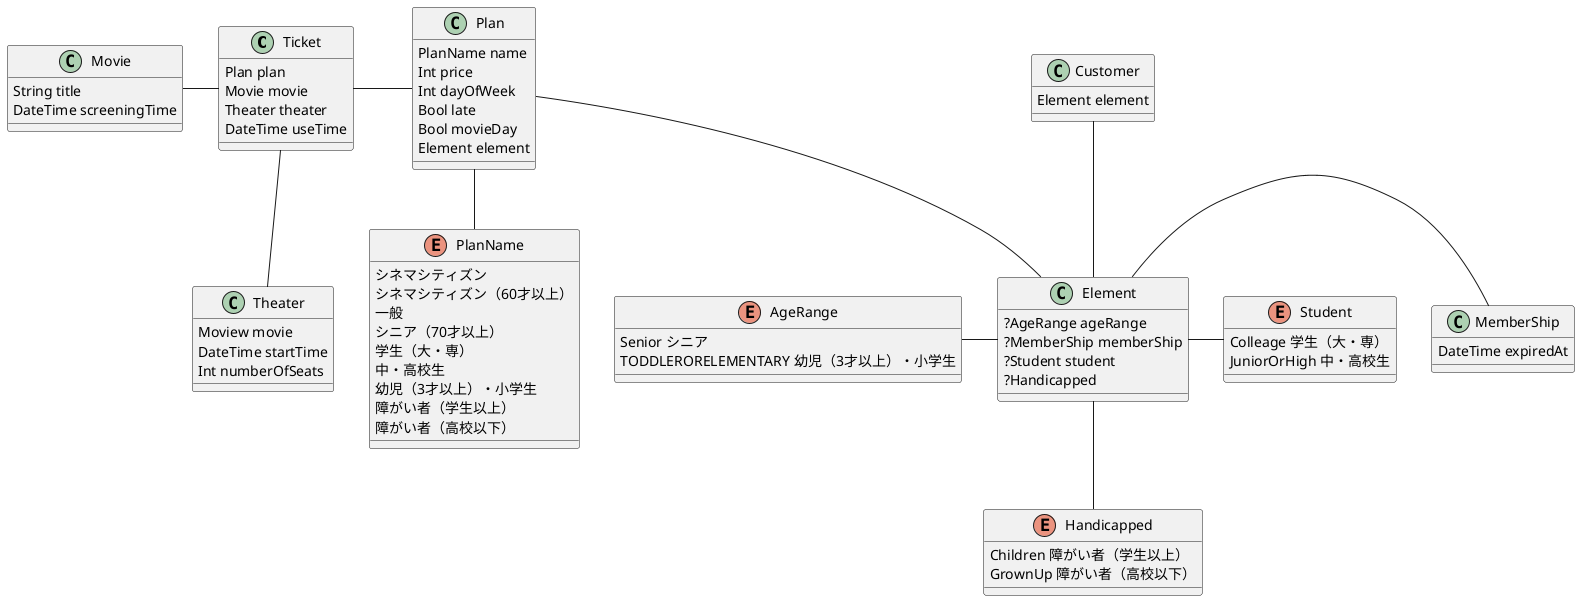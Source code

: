 @startuml
class Ticket {
    Plan plan
    Movie movie
    Theater theater
    DateTime useTime
}

class Movie {
    String title
    DateTime screeningTime
}

class Theater {
    Moview movie
    DateTime startTime
    Int numberOfSeats
}

class Element {
    ?AgeRange ageRange
    ?MemberShip memberShip
    ?Student student
    ?Handicapped
}

class MemberShip {
    DateTime expiredAt
}

enum Student {
    Colleage 学生（大・専）
    JuniorOrHigh 中・高校生
}

enum Handicapped {
    Children 障がい者（学生以上）
    GrownUp 障がい者（高校以下）
}

enum AgeRange {
    Senior シニア
    TODDLERORELEMENTARY 幼児（3才以上）・小学生
}

enum PlanName {
    シネマシティズン
    シネマシティズン（60才以上）
    一般
    シニア（70才以上）
    学生（大・専）
    中・高校生
    幼児（3才以上）・小学生
    障がい者（学生以上）
    障がい者（高校以下）
}

class Plan {
    PlanName name
    Int price
    Int dayOfWeek
    Bool late
    Bool movieDay
    Element element
}

class Customer {
    Element element
}

Ticket -right- Plan
Ticket -left- Movie
Ticket -down- Theater
Plan -- Element
Element - MemberShip
Element -left- AgeRange
Element -right- Student
Element -down- Handicapped
Plan -- PlanName
Customer -- Element
@enduml
